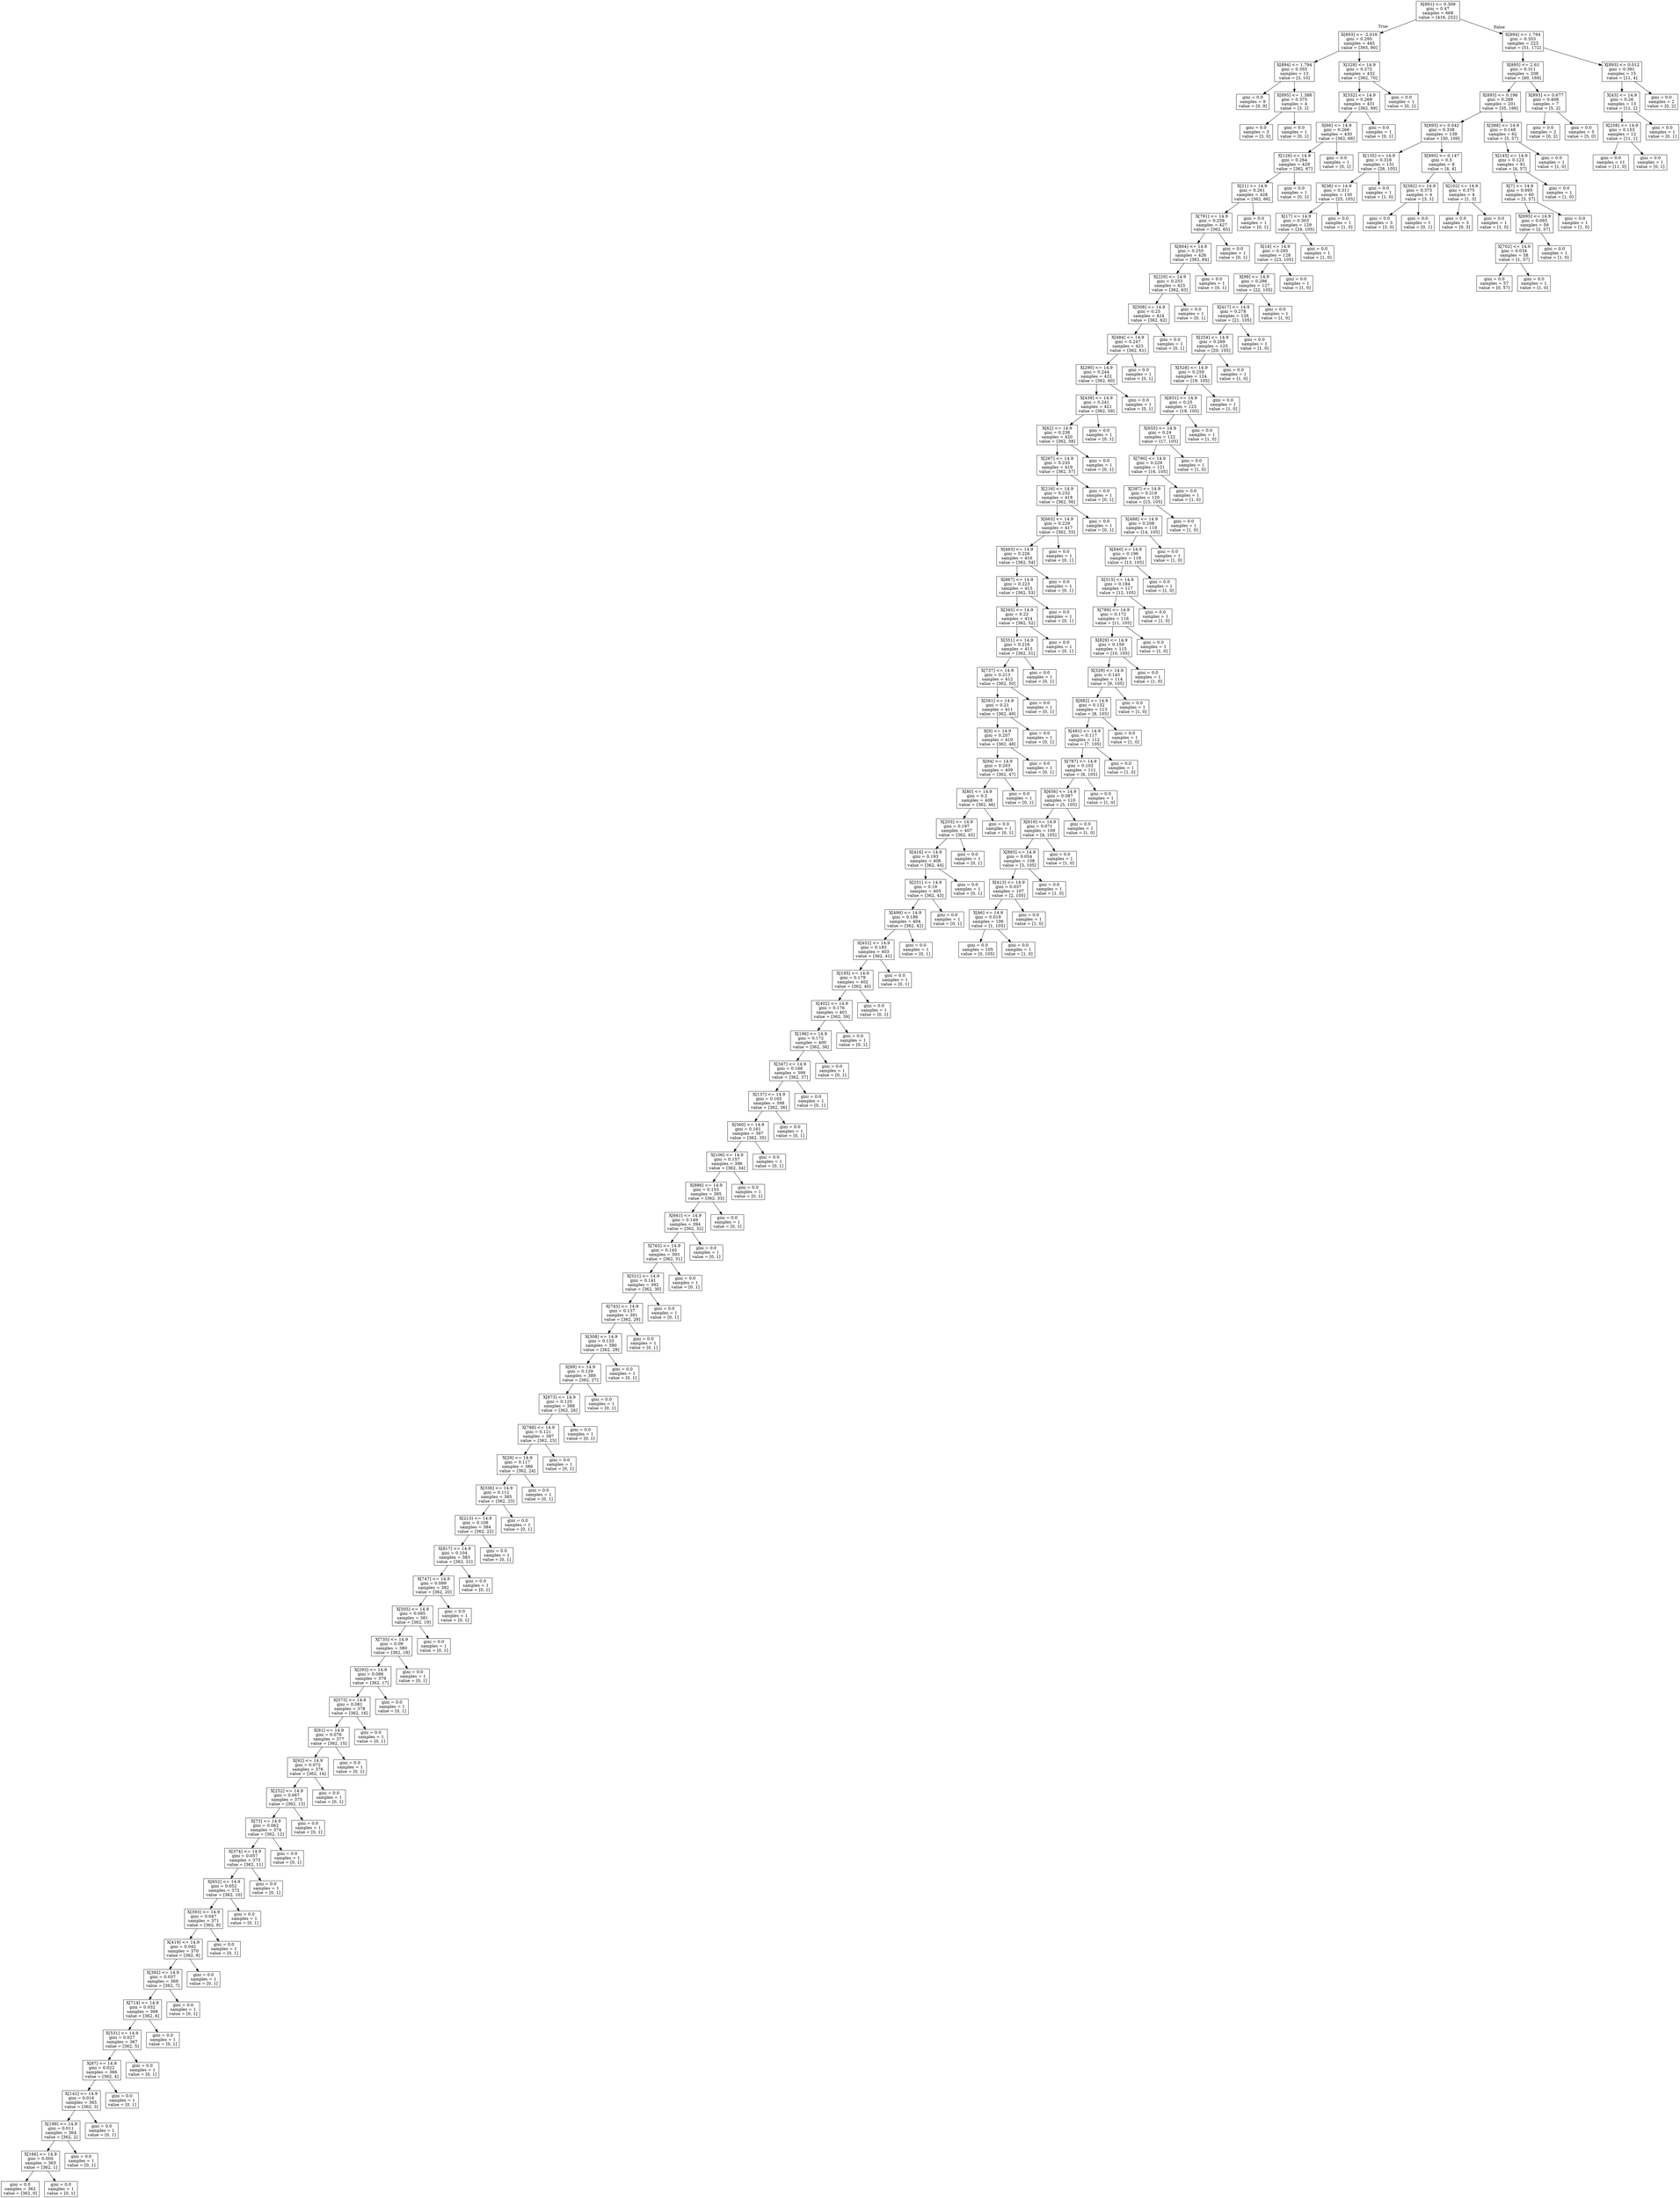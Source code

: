 digraph Tree {
node [shape=box] ;
0 [label="X[891] <= 0.309\ngini = 0.47\nsamples = 668\nvalue = [416, 252]"] ;
1 [label="X[893] <= -2.016\ngini = 0.295\nsamples = 445\nvalue = [365, 80]"] ;
0 -> 1 [labeldistance=2.5, labelangle=45, headlabel="True"] ;
2 [label="X[894] <= 1.794\ngini = 0.355\nsamples = 13\nvalue = [3, 10]"] ;
1 -> 2 ;
3 [label="gini = 0.0\nsamples = 9\nvalue = [0, 9]"] ;
2 -> 3 ;
4 [label="X[895] <= 1.388\ngini = 0.375\nsamples = 4\nvalue = [3, 1]"] ;
2 -> 4 ;
5 [label="gini = 0.0\nsamples = 3\nvalue = [3, 0]"] ;
4 -> 5 ;
6 [label="gini = 0.0\nsamples = 1\nvalue = [0, 1]"] ;
4 -> 6 ;
7 [label="X[328] <= 14.9\ngini = 0.272\nsamples = 432\nvalue = [362, 70]"] ;
1 -> 7 ;
8 [label="X[332] <= 14.9\ngini = 0.269\nsamples = 431\nvalue = [362, 69]"] ;
7 -> 8 ;
9 [label="X[66] <= 14.9\ngini = 0.266\nsamples = 430\nvalue = [362, 68]"] ;
8 -> 9 ;
10 [label="X[126] <= 14.9\ngini = 0.264\nsamples = 429\nvalue = [362, 67]"] ;
9 -> 10 ;
11 [label="X[21] <= 14.9\ngini = 0.261\nsamples = 428\nvalue = [362, 66]"] ;
10 -> 11 ;
12 [label="X[791] <= 14.9\ngini = 0.258\nsamples = 427\nvalue = [362, 65]"] ;
11 -> 12 ;
13 [label="X[804] <= 14.9\ngini = 0.255\nsamples = 426\nvalue = [362, 64]"] ;
12 -> 13 ;
14 [label="X[229] <= 14.9\ngini = 0.253\nsamples = 425\nvalue = [362, 63]"] ;
13 -> 14 ;
15 [label="X[508] <= 14.9\ngini = 0.25\nsamples = 424\nvalue = [362, 62]"] ;
14 -> 15 ;
16 [label="X[484] <= 14.9\ngini = 0.247\nsamples = 423\nvalue = [362, 61]"] ;
15 -> 16 ;
17 [label="X[290] <= 14.9\ngini = 0.244\nsamples = 422\nvalue = [362, 60]"] ;
16 -> 17 ;
18 [label="X[439] <= 14.9\ngini = 0.241\nsamples = 421\nvalue = [362, 59]"] ;
17 -> 18 ;
19 [label="X[62] <= 14.9\ngini = 0.238\nsamples = 420\nvalue = [362, 58]"] ;
18 -> 19 ;
20 [label="X[267] <= 14.9\ngini = 0.235\nsamples = 419\nvalue = [362, 57]"] ;
19 -> 20 ;
21 [label="X[216] <= 14.9\ngini = 0.232\nsamples = 418\nvalue = [362, 56]"] ;
20 -> 21 ;
22 [label="X[663] <= 14.9\ngini = 0.229\nsamples = 417\nvalue = [362, 55]"] ;
21 -> 22 ;
23 [label="X[463] <= 14.9\ngini = 0.226\nsamples = 416\nvalue = [362, 54]"] ;
22 -> 23 ;
24 [label="X[867] <= 14.9\ngini = 0.223\nsamples = 415\nvalue = [362, 53]"] ;
23 -> 24 ;
25 [label="X[345] <= 14.9\ngini = 0.22\nsamples = 414\nvalue = [362, 52]"] ;
24 -> 25 ;
26 [label="X[351] <= 14.9\ngini = 0.216\nsamples = 413\nvalue = [362, 51]"] ;
25 -> 26 ;
27 [label="X[737] <= 14.9\ngini = 0.213\nsamples = 412\nvalue = [362, 50]"] ;
26 -> 27 ;
28 [label="X[561] <= 14.9\ngini = 0.21\nsamples = 411\nvalue = [362, 49]"] ;
27 -> 28 ;
29 [label="X[9] <= 14.9\ngini = 0.207\nsamples = 410\nvalue = [362, 48]"] ;
28 -> 29 ;
30 [label="X[94] <= 14.9\ngini = 0.203\nsamples = 409\nvalue = [362, 47]"] ;
29 -> 30 ;
31 [label="X[80] <= 14.9\ngini = 0.2\nsamples = 408\nvalue = [362, 46]"] ;
30 -> 31 ;
32 [label="X[203] <= 14.9\ngini = 0.197\nsamples = 407\nvalue = [362, 45]"] ;
31 -> 32 ;
33 [label="X[416] <= 14.9\ngini = 0.193\nsamples = 406\nvalue = [362, 44]"] ;
32 -> 33 ;
34 [label="X[251] <= 14.9\ngini = 0.19\nsamples = 405\nvalue = [362, 43]"] ;
33 -> 34 ;
35 [label="X[499] <= 14.9\ngini = 0.186\nsamples = 404\nvalue = [362, 42]"] ;
34 -> 35 ;
36 [label="X[452] <= 14.9\ngini = 0.183\nsamples = 403\nvalue = [362, 41]"] ;
35 -> 36 ;
37 [label="X[195] <= 14.9\ngini = 0.179\nsamples = 402\nvalue = [362, 40]"] ;
36 -> 37 ;
38 [label="X[402] <= 14.9\ngini = 0.176\nsamples = 401\nvalue = [362, 39]"] ;
37 -> 38 ;
39 [label="X[196] <= 14.9\ngini = 0.172\nsamples = 400\nvalue = [362, 38]"] ;
38 -> 39 ;
40 [label="X[347] <= 14.9\ngini = 0.168\nsamples = 399\nvalue = [362, 37]"] ;
39 -> 40 ;
41 [label="X[137] <= 14.9\ngini = 0.165\nsamples = 398\nvalue = [362, 36]"] ;
40 -> 41 ;
42 [label="X[560] <= 14.9\ngini = 0.161\nsamples = 397\nvalue = [362, 35]"] ;
41 -> 42 ;
43 [label="X[106] <= 14.9\ngini = 0.157\nsamples = 396\nvalue = [362, 34]"] ;
42 -> 43 ;
44 [label="X[886] <= 14.9\ngini = 0.153\nsamples = 395\nvalue = [362, 33]"] ;
43 -> 44 ;
45 [label="X[661] <= 14.9\ngini = 0.149\nsamples = 394\nvalue = [362, 32]"] ;
44 -> 45 ;
46 [label="X[765] <= 14.9\ngini = 0.145\nsamples = 393\nvalue = [362, 31]"] ;
45 -> 46 ;
47 [label="X[521] <= 14.9\ngini = 0.141\nsamples = 392\nvalue = [362, 30]"] ;
46 -> 47 ;
48 [label="X[743] <= 14.9\ngini = 0.137\nsamples = 391\nvalue = [362, 29]"] ;
47 -> 48 ;
49 [label="X[308] <= 14.9\ngini = 0.133\nsamples = 390\nvalue = [362, 28]"] ;
48 -> 49 ;
50 [label="X[89] <= 14.9\ngini = 0.129\nsamples = 389\nvalue = [362, 27]"] ;
49 -> 50 ;
51 [label="X[873] <= 14.9\ngini = 0.125\nsamples = 388\nvalue = [362, 26]"] ;
50 -> 51 ;
52 [label="X[788] <= 14.9\ngini = 0.121\nsamples = 387\nvalue = [362, 25]"] ;
51 -> 52 ;
53 [label="X[29] <= 14.9\ngini = 0.117\nsamples = 386\nvalue = [362, 24]"] ;
52 -> 53 ;
54 [label="X[336] <= 14.9\ngini = 0.112\nsamples = 385\nvalue = [362, 23]"] ;
53 -> 54 ;
55 [label="X[213] <= 14.9\ngini = 0.108\nsamples = 384\nvalue = [362, 22]"] ;
54 -> 55 ;
56 [label="X[817] <= 14.9\ngini = 0.104\nsamples = 383\nvalue = [362, 21]"] ;
55 -> 56 ;
57 [label="X[747] <= 14.9\ngini = 0.099\nsamples = 382\nvalue = [362, 20]"] ;
56 -> 57 ;
58 [label="X[505] <= 14.9\ngini = 0.095\nsamples = 381\nvalue = [362, 19]"] ;
57 -> 58 ;
59 [label="X[735] <= 14.9\ngini = 0.09\nsamples = 380\nvalue = [362, 18]"] ;
58 -> 59 ;
60 [label="X[293] <= 14.9\ngini = 0.086\nsamples = 379\nvalue = [362, 17]"] ;
59 -> 60 ;
61 [label="X[573] <= 14.9\ngini = 0.081\nsamples = 378\nvalue = [362, 16]"] ;
60 -> 61 ;
62 [label="X[81] <= 14.9\ngini = 0.076\nsamples = 377\nvalue = [362, 15]"] ;
61 -> 62 ;
63 [label="X[92] <= 14.9\ngini = 0.072\nsamples = 376\nvalue = [362, 14]"] ;
62 -> 63 ;
64 [label="X[252] <= 14.9\ngini = 0.067\nsamples = 375\nvalue = [362, 13]"] ;
63 -> 64 ;
65 [label="X[73] <= 14.9\ngini = 0.062\nsamples = 374\nvalue = [362, 12]"] ;
64 -> 65 ;
66 [label="X[374] <= 14.9\ngini = 0.057\nsamples = 373\nvalue = [362, 11]"] ;
65 -> 66 ;
67 [label="X[652] <= 14.9\ngini = 0.052\nsamples = 372\nvalue = [362, 10]"] ;
66 -> 67 ;
68 [label="X[393] <= 14.9\ngini = 0.047\nsamples = 371\nvalue = [362, 9]"] ;
67 -> 68 ;
69 [label="X[419] <= 14.9\ngini = 0.042\nsamples = 370\nvalue = [362, 8]"] ;
68 -> 69 ;
70 [label="X[392] <= 14.9\ngini = 0.037\nsamples = 369\nvalue = [362, 7]"] ;
69 -> 70 ;
71 [label="X[714] <= 14.9\ngini = 0.032\nsamples = 368\nvalue = [362, 6]"] ;
70 -> 71 ;
72 [label="X[531] <= 14.9\ngini = 0.027\nsamples = 367\nvalue = [362, 5]"] ;
71 -> 72 ;
73 [label="X[87] <= 14.9\ngini = 0.022\nsamples = 366\nvalue = [362, 4]"] ;
72 -> 73 ;
74 [label="X[142] <= 14.9\ngini = 0.016\nsamples = 365\nvalue = [362, 3]"] ;
73 -> 74 ;
75 [label="X[199] <= 14.9\ngini = 0.011\nsamples = 364\nvalue = [362, 2]"] ;
74 -> 75 ;
76 [label="X[166] <= 14.9\ngini = 0.005\nsamples = 363\nvalue = [362, 1]"] ;
75 -> 76 ;
77 [label="gini = 0.0\nsamples = 362\nvalue = [362, 0]"] ;
76 -> 77 ;
78 [label="gini = 0.0\nsamples = 1\nvalue = [0, 1]"] ;
76 -> 78 ;
79 [label="gini = 0.0\nsamples = 1\nvalue = [0, 1]"] ;
75 -> 79 ;
80 [label="gini = 0.0\nsamples = 1\nvalue = [0, 1]"] ;
74 -> 80 ;
81 [label="gini = 0.0\nsamples = 1\nvalue = [0, 1]"] ;
73 -> 81 ;
82 [label="gini = 0.0\nsamples = 1\nvalue = [0, 1]"] ;
72 -> 82 ;
83 [label="gini = 0.0\nsamples = 1\nvalue = [0, 1]"] ;
71 -> 83 ;
84 [label="gini = 0.0\nsamples = 1\nvalue = [0, 1]"] ;
70 -> 84 ;
85 [label="gini = 0.0\nsamples = 1\nvalue = [0, 1]"] ;
69 -> 85 ;
86 [label="gini = 0.0\nsamples = 1\nvalue = [0, 1]"] ;
68 -> 86 ;
87 [label="gini = 0.0\nsamples = 1\nvalue = [0, 1]"] ;
67 -> 87 ;
88 [label="gini = 0.0\nsamples = 1\nvalue = [0, 1]"] ;
66 -> 88 ;
89 [label="gini = 0.0\nsamples = 1\nvalue = [0, 1]"] ;
65 -> 89 ;
90 [label="gini = 0.0\nsamples = 1\nvalue = [0, 1]"] ;
64 -> 90 ;
91 [label="gini = 0.0\nsamples = 1\nvalue = [0, 1]"] ;
63 -> 91 ;
92 [label="gini = 0.0\nsamples = 1\nvalue = [0, 1]"] ;
62 -> 92 ;
93 [label="gini = 0.0\nsamples = 1\nvalue = [0, 1]"] ;
61 -> 93 ;
94 [label="gini = 0.0\nsamples = 1\nvalue = [0, 1]"] ;
60 -> 94 ;
95 [label="gini = 0.0\nsamples = 1\nvalue = [0, 1]"] ;
59 -> 95 ;
96 [label="gini = 0.0\nsamples = 1\nvalue = [0, 1]"] ;
58 -> 96 ;
97 [label="gini = 0.0\nsamples = 1\nvalue = [0, 1]"] ;
57 -> 97 ;
98 [label="gini = 0.0\nsamples = 1\nvalue = [0, 1]"] ;
56 -> 98 ;
99 [label="gini = 0.0\nsamples = 1\nvalue = [0, 1]"] ;
55 -> 99 ;
100 [label="gini = 0.0\nsamples = 1\nvalue = [0, 1]"] ;
54 -> 100 ;
101 [label="gini = 0.0\nsamples = 1\nvalue = [0, 1]"] ;
53 -> 101 ;
102 [label="gini = 0.0\nsamples = 1\nvalue = [0, 1]"] ;
52 -> 102 ;
103 [label="gini = 0.0\nsamples = 1\nvalue = [0, 1]"] ;
51 -> 103 ;
104 [label="gini = 0.0\nsamples = 1\nvalue = [0, 1]"] ;
50 -> 104 ;
105 [label="gini = 0.0\nsamples = 1\nvalue = [0, 1]"] ;
49 -> 105 ;
106 [label="gini = 0.0\nsamples = 1\nvalue = [0, 1]"] ;
48 -> 106 ;
107 [label="gini = 0.0\nsamples = 1\nvalue = [0, 1]"] ;
47 -> 107 ;
108 [label="gini = 0.0\nsamples = 1\nvalue = [0, 1]"] ;
46 -> 108 ;
109 [label="gini = 0.0\nsamples = 1\nvalue = [0, 1]"] ;
45 -> 109 ;
110 [label="gini = 0.0\nsamples = 1\nvalue = [0, 1]"] ;
44 -> 110 ;
111 [label="gini = 0.0\nsamples = 1\nvalue = [0, 1]"] ;
43 -> 111 ;
112 [label="gini = 0.0\nsamples = 1\nvalue = [0, 1]"] ;
42 -> 112 ;
113 [label="gini = 0.0\nsamples = 1\nvalue = [0, 1]"] ;
41 -> 113 ;
114 [label="gini = 0.0\nsamples = 1\nvalue = [0, 1]"] ;
40 -> 114 ;
115 [label="gini = 0.0\nsamples = 1\nvalue = [0, 1]"] ;
39 -> 115 ;
116 [label="gini = 0.0\nsamples = 1\nvalue = [0, 1]"] ;
38 -> 116 ;
117 [label="gini = 0.0\nsamples = 1\nvalue = [0, 1]"] ;
37 -> 117 ;
118 [label="gini = 0.0\nsamples = 1\nvalue = [0, 1]"] ;
36 -> 118 ;
119 [label="gini = 0.0\nsamples = 1\nvalue = [0, 1]"] ;
35 -> 119 ;
120 [label="gini = 0.0\nsamples = 1\nvalue = [0, 1]"] ;
34 -> 120 ;
121 [label="gini = 0.0\nsamples = 1\nvalue = [0, 1]"] ;
33 -> 121 ;
122 [label="gini = 0.0\nsamples = 1\nvalue = [0, 1]"] ;
32 -> 122 ;
123 [label="gini = 0.0\nsamples = 1\nvalue = [0, 1]"] ;
31 -> 123 ;
124 [label="gini = 0.0\nsamples = 1\nvalue = [0, 1]"] ;
30 -> 124 ;
125 [label="gini = 0.0\nsamples = 1\nvalue = [0, 1]"] ;
29 -> 125 ;
126 [label="gini = 0.0\nsamples = 1\nvalue = [0, 1]"] ;
28 -> 126 ;
127 [label="gini = 0.0\nsamples = 1\nvalue = [0, 1]"] ;
27 -> 127 ;
128 [label="gini = 0.0\nsamples = 1\nvalue = [0, 1]"] ;
26 -> 128 ;
129 [label="gini = 0.0\nsamples = 1\nvalue = [0, 1]"] ;
25 -> 129 ;
130 [label="gini = 0.0\nsamples = 1\nvalue = [0, 1]"] ;
24 -> 130 ;
131 [label="gini = 0.0\nsamples = 1\nvalue = [0, 1]"] ;
23 -> 131 ;
132 [label="gini = 0.0\nsamples = 1\nvalue = [0, 1]"] ;
22 -> 132 ;
133 [label="gini = 0.0\nsamples = 1\nvalue = [0, 1]"] ;
21 -> 133 ;
134 [label="gini = 0.0\nsamples = 1\nvalue = [0, 1]"] ;
20 -> 134 ;
135 [label="gini = 0.0\nsamples = 1\nvalue = [0, 1]"] ;
19 -> 135 ;
136 [label="gini = 0.0\nsamples = 1\nvalue = [0, 1]"] ;
18 -> 136 ;
137 [label="gini = 0.0\nsamples = 1\nvalue = [0, 1]"] ;
17 -> 137 ;
138 [label="gini = 0.0\nsamples = 1\nvalue = [0, 1]"] ;
16 -> 138 ;
139 [label="gini = 0.0\nsamples = 1\nvalue = [0, 1]"] ;
15 -> 139 ;
140 [label="gini = 0.0\nsamples = 1\nvalue = [0, 1]"] ;
14 -> 140 ;
141 [label="gini = 0.0\nsamples = 1\nvalue = [0, 1]"] ;
13 -> 141 ;
142 [label="gini = 0.0\nsamples = 1\nvalue = [0, 1]"] ;
12 -> 142 ;
143 [label="gini = 0.0\nsamples = 1\nvalue = [0, 1]"] ;
11 -> 143 ;
144 [label="gini = 0.0\nsamples = 1\nvalue = [0, 1]"] ;
10 -> 144 ;
145 [label="gini = 0.0\nsamples = 1\nvalue = [0, 1]"] ;
9 -> 145 ;
146 [label="gini = 0.0\nsamples = 1\nvalue = [0, 1]"] ;
8 -> 146 ;
147 [label="gini = 0.0\nsamples = 1\nvalue = [0, 1]"] ;
7 -> 147 ;
148 [label="X[894] <= 1.794\ngini = 0.353\nsamples = 223\nvalue = [51, 172]"] ;
0 -> 148 [labeldistance=2.5, labelangle=-45, headlabel="False"] ;
149 [label="X[895] <= 2.63\ngini = 0.311\nsamples = 208\nvalue = [40, 168]"] ;
148 -> 149 ;
150 [label="X[893] <= 0.196\ngini = 0.288\nsamples = 201\nvalue = [35, 166]"] ;
149 -> 150 ;
151 [label="X[893] <= 0.042\ngini = 0.338\nsamples = 139\nvalue = [30, 109]"] ;
150 -> 151 ;
152 [label="X[135] <= 14.9\ngini = 0.318\nsamples = 131\nvalue = [26, 105]"] ;
151 -> 152 ;
153 [label="X[38] <= 14.9\ngini = 0.311\nsamples = 130\nvalue = [25, 105]"] ;
152 -> 153 ;
154 [label="X[17] <= 14.9\ngini = 0.303\nsamples = 129\nvalue = [24, 105]"] ;
153 -> 154 ;
155 [label="X[18] <= 14.9\ngini = 0.295\nsamples = 128\nvalue = [23, 105]"] ;
154 -> 155 ;
156 [label="X[99] <= 14.9\ngini = 0.286\nsamples = 127\nvalue = [22, 105]"] ;
155 -> 156 ;
157 [label="X[417] <= 14.9\ngini = 0.278\nsamples = 126\nvalue = [21, 105]"] ;
156 -> 157 ;
158 [label="X[254] <= 14.9\ngini = 0.269\nsamples = 125\nvalue = [20, 105]"] ;
157 -> 158 ;
159 [label="X[528] <= 14.9\ngini = 0.259\nsamples = 124\nvalue = [19, 105]"] ;
158 -> 159 ;
160 [label="X[831] <= 14.9\ngini = 0.25\nsamples = 123\nvalue = [18, 105]"] ;
159 -> 160 ;
161 [label="X[655] <= 14.9\ngini = 0.24\nsamples = 122\nvalue = [17, 105]"] ;
160 -> 161 ;
162 [label="X[790] <= 14.9\ngini = 0.229\nsamples = 121\nvalue = [16, 105]"] ;
161 -> 162 ;
163 [label="X[387] <= 14.9\ngini = 0.219\nsamples = 120\nvalue = [15, 105]"] ;
162 -> 163 ;
164 [label="X[488] <= 14.9\ngini = 0.208\nsamples = 119\nvalue = [14, 105]"] ;
163 -> 164 ;
165 [label="X[840] <= 14.9\ngini = 0.196\nsamples = 118\nvalue = [13, 105]"] ;
164 -> 165 ;
166 [label="X[315] <= 14.9\ngini = 0.184\nsamples = 117\nvalue = [12, 105]"] ;
165 -> 166 ;
167 [label="X[789] <= 14.9\ngini = 0.172\nsamples = 116\nvalue = [11, 105]"] ;
166 -> 167 ;
168 [label="X[829] <= 14.9\ngini = 0.159\nsamples = 115\nvalue = [10, 105]"] ;
167 -> 168 ;
169 [label="X[329] <= 14.9\ngini = 0.145\nsamples = 114\nvalue = [9, 105]"] ;
168 -> 169 ;
170 [label="X[882] <= 14.9\ngini = 0.132\nsamples = 113\nvalue = [8, 105]"] ;
169 -> 170 ;
171 [label="X[481] <= 14.9\ngini = 0.117\nsamples = 112\nvalue = [7, 105]"] ;
170 -> 171 ;
172 [label="X[787] <= 14.9\ngini = 0.102\nsamples = 111\nvalue = [6, 105]"] ;
171 -> 172 ;
173 [label="X[656] <= 14.9\ngini = 0.087\nsamples = 110\nvalue = [5, 105]"] ;
172 -> 173 ;
174 [label="X[616] <= 14.9\ngini = 0.071\nsamples = 109\nvalue = [4, 105]"] ;
173 -> 174 ;
175 [label="X[883] <= 14.9\ngini = 0.054\nsamples = 108\nvalue = [3, 105]"] ;
174 -> 175 ;
176 [label="X[413] <= 14.9\ngini = 0.037\nsamples = 107\nvalue = [2, 105]"] ;
175 -> 176 ;
177 [label="X[46] <= 14.9\ngini = 0.019\nsamples = 106\nvalue = [1, 105]"] ;
176 -> 177 ;
178 [label="gini = 0.0\nsamples = 105\nvalue = [0, 105]"] ;
177 -> 178 ;
179 [label="gini = 0.0\nsamples = 1\nvalue = [1, 0]"] ;
177 -> 179 ;
180 [label="gini = 0.0\nsamples = 1\nvalue = [1, 0]"] ;
176 -> 180 ;
181 [label="gini = 0.0\nsamples = 1\nvalue = [1, 0]"] ;
175 -> 181 ;
182 [label="gini = 0.0\nsamples = 1\nvalue = [1, 0]"] ;
174 -> 182 ;
183 [label="gini = 0.0\nsamples = 1\nvalue = [1, 0]"] ;
173 -> 183 ;
184 [label="gini = 0.0\nsamples = 1\nvalue = [1, 0]"] ;
172 -> 184 ;
185 [label="gini = 0.0\nsamples = 1\nvalue = [1, 0]"] ;
171 -> 185 ;
186 [label="gini = 0.0\nsamples = 1\nvalue = [1, 0]"] ;
170 -> 186 ;
187 [label="gini = 0.0\nsamples = 1\nvalue = [1, 0]"] ;
169 -> 187 ;
188 [label="gini = 0.0\nsamples = 1\nvalue = [1, 0]"] ;
168 -> 188 ;
189 [label="gini = 0.0\nsamples = 1\nvalue = [1, 0]"] ;
167 -> 189 ;
190 [label="gini = 0.0\nsamples = 1\nvalue = [1, 0]"] ;
166 -> 190 ;
191 [label="gini = 0.0\nsamples = 1\nvalue = [1, 0]"] ;
165 -> 191 ;
192 [label="gini = 0.0\nsamples = 1\nvalue = [1, 0]"] ;
164 -> 192 ;
193 [label="gini = 0.0\nsamples = 1\nvalue = [1, 0]"] ;
163 -> 193 ;
194 [label="gini = 0.0\nsamples = 1\nvalue = [1, 0]"] ;
162 -> 194 ;
195 [label="gini = 0.0\nsamples = 1\nvalue = [1, 0]"] ;
161 -> 195 ;
196 [label="gini = 0.0\nsamples = 1\nvalue = [1, 0]"] ;
160 -> 196 ;
197 [label="gini = 0.0\nsamples = 1\nvalue = [1, 0]"] ;
159 -> 197 ;
198 [label="gini = 0.0\nsamples = 1\nvalue = [1, 0]"] ;
158 -> 198 ;
199 [label="gini = 0.0\nsamples = 1\nvalue = [1, 0]"] ;
157 -> 199 ;
200 [label="gini = 0.0\nsamples = 1\nvalue = [1, 0]"] ;
156 -> 200 ;
201 [label="gini = 0.0\nsamples = 1\nvalue = [1, 0]"] ;
155 -> 201 ;
202 [label="gini = 0.0\nsamples = 1\nvalue = [1, 0]"] ;
154 -> 202 ;
203 [label="gini = 0.0\nsamples = 1\nvalue = [1, 0]"] ;
153 -> 203 ;
204 [label="gini = 0.0\nsamples = 1\nvalue = [1, 0]"] ;
152 -> 204 ;
205 [label="X[895] <= 0.147\ngini = 0.5\nsamples = 8\nvalue = [4, 4]"] ;
151 -> 205 ;
206 [label="X[582] <= 14.9\ngini = 0.375\nsamples = 4\nvalue = [3, 1]"] ;
205 -> 206 ;
207 [label="gini = 0.0\nsamples = 3\nvalue = [3, 0]"] ;
206 -> 207 ;
208 [label="gini = 0.0\nsamples = 1\nvalue = [0, 1]"] ;
206 -> 208 ;
209 [label="X[102] <= 14.9\ngini = 0.375\nsamples = 4\nvalue = [1, 3]"] ;
205 -> 209 ;
210 [label="gini = 0.0\nsamples = 3\nvalue = [0, 3]"] ;
209 -> 210 ;
211 [label="gini = 0.0\nsamples = 1\nvalue = [1, 0]"] ;
209 -> 211 ;
212 [label="X[388] <= 14.9\ngini = 0.148\nsamples = 62\nvalue = [5, 57]"] ;
150 -> 212 ;
213 [label="X[145] <= 14.9\ngini = 0.123\nsamples = 61\nvalue = [4, 57]"] ;
212 -> 213 ;
214 [label="X[7] <= 14.9\ngini = 0.095\nsamples = 60\nvalue = [3, 57]"] ;
213 -> 214 ;
215 [label="X[695] <= 14.9\ngini = 0.065\nsamples = 59\nvalue = [2, 57]"] ;
214 -> 215 ;
216 [label="X[702] <= 14.9\ngini = 0.034\nsamples = 58\nvalue = [1, 57]"] ;
215 -> 216 ;
217 [label="gini = 0.0\nsamples = 57\nvalue = [0, 57]"] ;
216 -> 217 ;
218 [label="gini = 0.0\nsamples = 1\nvalue = [1, 0]"] ;
216 -> 218 ;
219 [label="gini = 0.0\nsamples = 1\nvalue = [1, 0]"] ;
215 -> 219 ;
220 [label="gini = 0.0\nsamples = 1\nvalue = [1, 0]"] ;
214 -> 220 ;
221 [label="gini = 0.0\nsamples = 1\nvalue = [1, 0]"] ;
213 -> 221 ;
222 [label="gini = 0.0\nsamples = 1\nvalue = [1, 0]"] ;
212 -> 222 ;
223 [label="X[893] <= 0.677\ngini = 0.408\nsamples = 7\nvalue = [5, 2]"] ;
149 -> 223 ;
224 [label="gini = 0.0\nsamples = 2\nvalue = [0, 2]"] ;
223 -> 224 ;
225 [label="gini = 0.0\nsamples = 5\nvalue = [5, 0]"] ;
223 -> 225 ;
226 [label="X[893] <= 0.012\ngini = 0.391\nsamples = 15\nvalue = [11, 4]"] ;
148 -> 226 ;
227 [label="X[43] <= 14.9\ngini = 0.26\nsamples = 13\nvalue = [11, 2]"] ;
226 -> 227 ;
228 [label="X[258] <= 14.9\ngini = 0.153\nsamples = 12\nvalue = [11, 1]"] ;
227 -> 228 ;
229 [label="gini = 0.0\nsamples = 11\nvalue = [11, 0]"] ;
228 -> 229 ;
230 [label="gini = 0.0\nsamples = 1\nvalue = [0, 1]"] ;
228 -> 230 ;
231 [label="gini = 0.0\nsamples = 1\nvalue = [0, 1]"] ;
227 -> 231 ;
232 [label="gini = 0.0\nsamples = 2\nvalue = [0, 2]"] ;
226 -> 232 ;
}